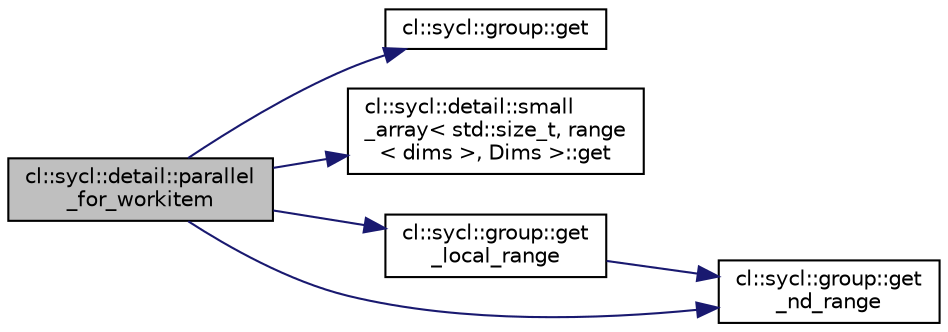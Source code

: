 digraph "cl::sycl::detail::parallel_for_workitem"
{
 // INTERACTIVE_SVG=YES
  bgcolor="transparent";
  edge [fontname="Helvetica",fontsize="10",labelfontname="Helvetica",labelfontsize="10"];
  node [fontname="Helvetica",fontsize="10",shape=record];
  rankdir="LR";
  Node1 [label="cl::sycl::detail::parallel\l_for_workitem",height=0.2,width=0.4,color="black", fillcolor="grey75", style="filled", fontcolor="black"];
  Node1 -> Node2 [color="midnightblue",fontsize="10",style="solid",fontname="Helvetica"];
  Node2 [label="cl::sycl::group::get",height=0.2,width=0.4,color="black",URL="$group__parallelism.html#a1c2dc8ba6d58ec8077f16a63eb1bc446",tooltip="Return an id representing the index of the group within the nd_range for every dimension. "];
  Node1 -> Node3 [color="midnightblue",fontsize="10",style="solid",fontname="Helvetica"];
  Node3 [label="cl::sycl::detail::small\l_array\< std::size_t, range\l\< dims \>, Dims \>::get",height=0.2,width=0.4,color="black",URL="$group__helpers.html#a17609386a684ec2649347c0328f82050",tooltip="Return the element of the array. "];
  Node1 -> Node4 [color="midnightblue",fontsize="10",style="solid",fontname="Helvetica"];
  Node4 [label="cl::sycl::group::get\l_local_range",height=0.2,width=0.4,color="black",URL="$group__parallelism.html#a34443b10048ef7bf76e609faba9399f5",tooltip="Get the local range for this work_group. "];
  Node4 -> Node5 [color="midnightblue",fontsize="10",style="solid",fontname="Helvetica"];
  Node5 [label="cl::sycl::group::get\l_nd_range",height=0.2,width=0.4,color="black",URL="$group__parallelism.html#a85e5894039de77befed845734e305a93"];
  Node1 -> Node5 [color="midnightblue",fontsize="10",style="solid",fontname="Helvetica"];
}
